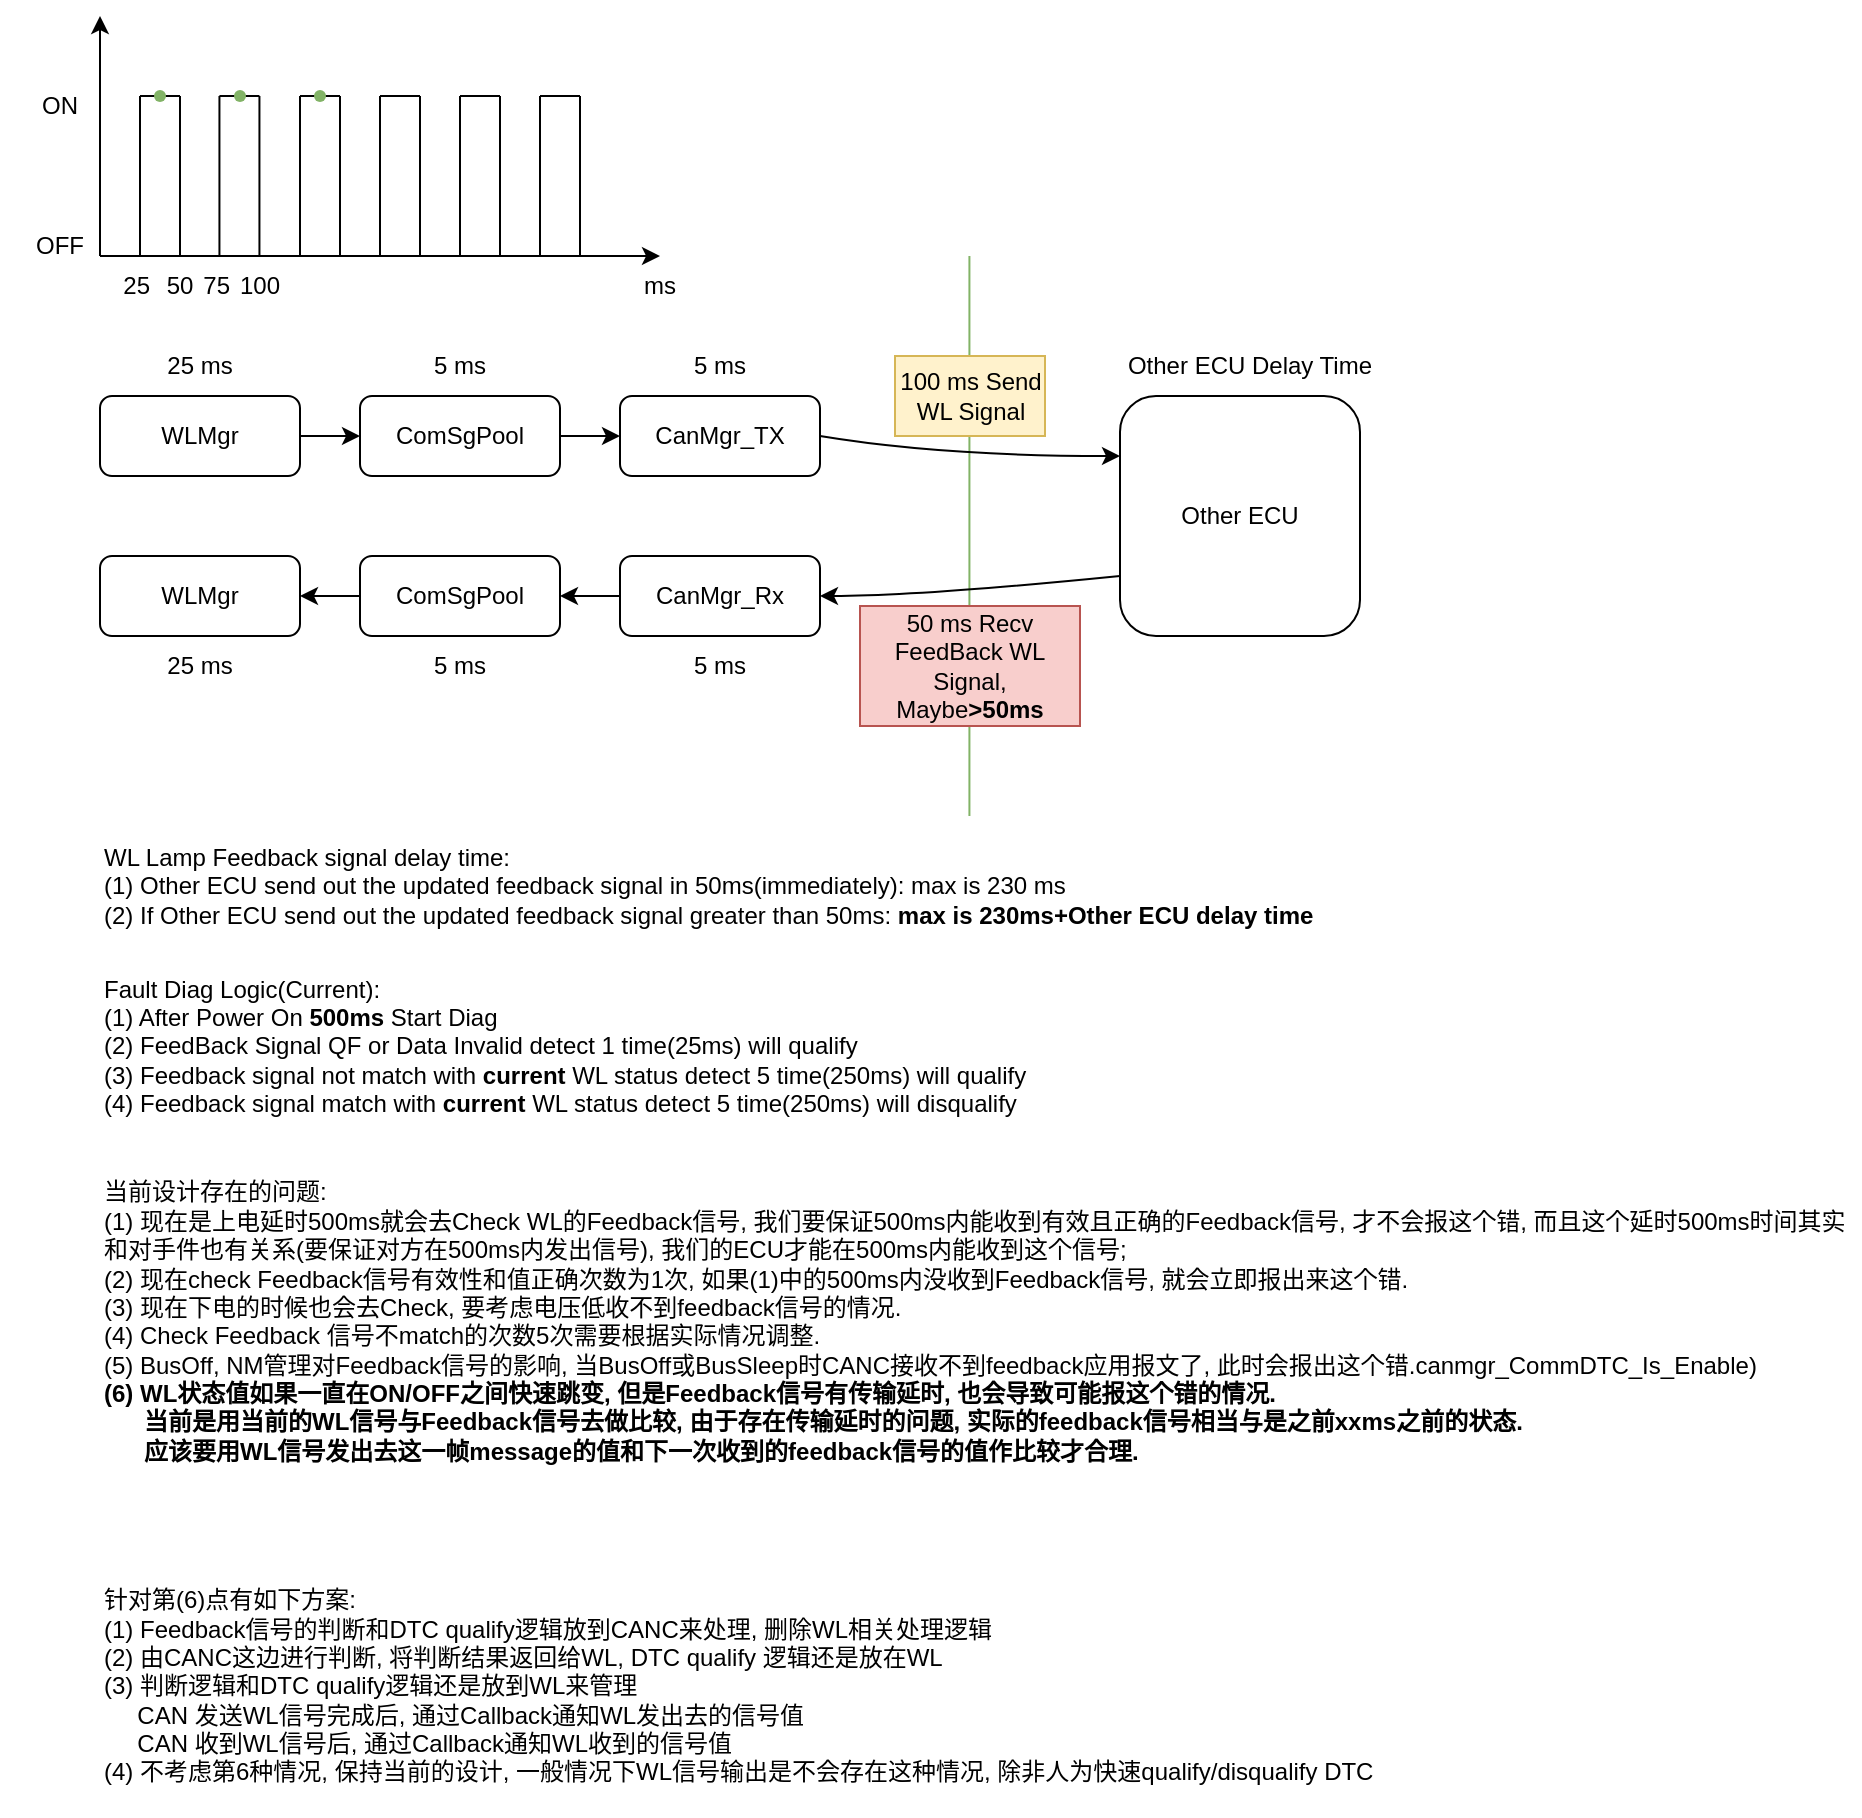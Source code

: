 <mxfile version="21.5.2" type="github">
  <diagram name="第 1 页" id="kOARaLgEpp79fm4aczMa">
    <mxGraphModel dx="1379" dy="1856" grid="1" gridSize="10" guides="1" tooltips="1" connect="1" arrows="1" fold="1" page="1" pageScale="1" pageWidth="850" pageHeight="1100" math="0" shadow="0">
      <root>
        <mxCell id="0" />
        <mxCell id="1" parent="0" />
        <mxCell id="nJ7Q8TauHSSMrptoCDet-9" value="" style="edgeStyle=orthogonalEdgeStyle;rounded=0;orthogonalLoop=1;jettySize=auto;html=1;" parent="1" source="nJ7Q8TauHSSMrptoCDet-1" target="nJ7Q8TauHSSMrptoCDet-2" edge="1">
          <mxGeometry relative="1" as="geometry" />
        </mxCell>
        <mxCell id="nJ7Q8TauHSSMrptoCDet-1" value="WLMgr" style="rounded=1;whiteSpace=wrap;html=1;" parent="1" vertex="1">
          <mxGeometry x="80" y="150" width="100" height="40" as="geometry" />
        </mxCell>
        <mxCell id="nJ7Q8TauHSSMrptoCDet-10" value="" style="edgeStyle=orthogonalEdgeStyle;rounded=0;orthogonalLoop=1;jettySize=auto;html=1;" parent="1" source="nJ7Q8TauHSSMrptoCDet-2" target="nJ7Q8TauHSSMrptoCDet-3" edge="1">
          <mxGeometry relative="1" as="geometry" />
        </mxCell>
        <mxCell id="nJ7Q8TauHSSMrptoCDet-2" value="ComSgPool" style="rounded=1;whiteSpace=wrap;html=1;" parent="1" vertex="1">
          <mxGeometry x="210" y="150" width="100" height="40" as="geometry" />
        </mxCell>
        <mxCell id="nJ7Q8TauHSSMrptoCDet-3" value="CanMgr_TX" style="rounded=1;whiteSpace=wrap;html=1;" parent="1" vertex="1">
          <mxGeometry x="340" y="150" width="100" height="40" as="geometry" />
        </mxCell>
        <mxCell id="nJ7Q8TauHSSMrptoCDet-12" value="" style="edgeStyle=orthogonalEdgeStyle;rounded=0;orthogonalLoop=1;jettySize=auto;html=1;" parent="1" source="nJ7Q8TauHSSMrptoCDet-4" target="nJ7Q8TauHSSMrptoCDet-5" edge="1">
          <mxGeometry relative="1" as="geometry" />
        </mxCell>
        <mxCell id="nJ7Q8TauHSSMrptoCDet-4" value="CanMgr_Rx" style="rounded=1;whiteSpace=wrap;html=1;" parent="1" vertex="1">
          <mxGeometry x="340" y="230" width="100" height="40" as="geometry" />
        </mxCell>
        <mxCell id="nJ7Q8TauHSSMrptoCDet-13" value="" style="edgeStyle=orthogonalEdgeStyle;rounded=0;orthogonalLoop=1;jettySize=auto;html=1;" parent="1" source="nJ7Q8TauHSSMrptoCDet-5" target="nJ7Q8TauHSSMrptoCDet-6" edge="1">
          <mxGeometry relative="1" as="geometry" />
        </mxCell>
        <mxCell id="nJ7Q8TauHSSMrptoCDet-5" value="ComSgPool" style="rounded=1;whiteSpace=wrap;html=1;" parent="1" vertex="1">
          <mxGeometry x="210" y="230" width="100" height="40" as="geometry" />
        </mxCell>
        <mxCell id="nJ7Q8TauHSSMrptoCDet-6" value="WLMgr" style="rounded=1;whiteSpace=wrap;html=1;" parent="1" vertex="1">
          <mxGeometry x="80" y="230" width="100" height="40" as="geometry" />
        </mxCell>
        <mxCell id="nJ7Q8TauHSSMrptoCDet-7" value="" style="endArrow=none;html=1;rounded=0;fillColor=#d5e8d4;strokeColor=#82b366;" parent="1" edge="1">
          <mxGeometry width="50" height="50" relative="1" as="geometry">
            <mxPoint x="514.71" y="360" as="sourcePoint" />
            <mxPoint x="514.71" y="80" as="targetPoint" />
          </mxGeometry>
        </mxCell>
        <mxCell id="nJ7Q8TauHSSMrptoCDet-8" value="Other ECU" style="rounded=1;whiteSpace=wrap;html=1;" parent="1" vertex="1">
          <mxGeometry x="590" y="150" width="120" height="120" as="geometry" />
        </mxCell>
        <mxCell id="nJ7Q8TauHSSMrptoCDet-14" value="" style="curved=1;endArrow=classic;html=1;rounded=0;exitX=1;exitY=0.5;exitDx=0;exitDy=0;entryX=0;entryY=0.25;entryDx=0;entryDy=0;" parent="1" source="nJ7Q8TauHSSMrptoCDet-3" target="nJ7Q8TauHSSMrptoCDet-8" edge="1">
          <mxGeometry width="50" height="50" relative="1" as="geometry">
            <mxPoint x="450" y="180" as="sourcePoint" />
            <mxPoint x="500" y="130" as="targetPoint" />
            <Array as="points">
              <mxPoint x="500" y="180" />
            </Array>
          </mxGeometry>
        </mxCell>
        <mxCell id="nJ7Q8TauHSSMrptoCDet-15" value="" style="curved=1;endArrow=classic;html=1;rounded=0;exitX=0;exitY=0.75;exitDx=0;exitDy=0;entryX=1;entryY=0.5;entryDx=0;entryDy=0;" parent="1" source="nJ7Q8TauHSSMrptoCDet-8" target="nJ7Q8TauHSSMrptoCDet-4" edge="1">
          <mxGeometry width="50" height="50" relative="1" as="geometry">
            <mxPoint x="480" y="210" as="sourcePoint" />
            <mxPoint x="530" y="160" as="targetPoint" />
            <Array as="points">
              <mxPoint x="490" y="250" />
            </Array>
          </mxGeometry>
        </mxCell>
        <mxCell id="nJ7Q8TauHSSMrptoCDet-16" value="25 ms" style="text;html=1;strokeColor=none;fillColor=none;align=center;verticalAlign=middle;whiteSpace=wrap;rounded=0;" parent="1" vertex="1">
          <mxGeometry x="100" y="120" width="60" height="30" as="geometry" />
        </mxCell>
        <mxCell id="nJ7Q8TauHSSMrptoCDet-17" value="5 ms" style="text;html=1;strokeColor=none;fillColor=none;align=center;verticalAlign=middle;whiteSpace=wrap;rounded=0;" parent="1" vertex="1">
          <mxGeometry x="230" y="120" width="60" height="30" as="geometry" />
        </mxCell>
        <mxCell id="nJ7Q8TauHSSMrptoCDet-18" value="100 ms Send WL Signal" style="text;html=1;strokeColor=#d6b656;fillColor=#fff2cc;align=center;verticalAlign=middle;whiteSpace=wrap;rounded=0;" parent="1" vertex="1">
          <mxGeometry x="477.5" y="130" width="75" height="40" as="geometry" />
        </mxCell>
        <mxCell id="nJ7Q8TauHSSMrptoCDet-19" value="50 ms Recv FeedBack WL Signal, Maybe&lt;b&gt;&amp;gt;50ms&lt;/b&gt;" style="text;html=1;strokeColor=#b85450;fillColor=#f8cecc;align=center;verticalAlign=middle;whiteSpace=wrap;rounded=0;" parent="1" vertex="1">
          <mxGeometry x="460" y="255" width="110" height="60" as="geometry" />
        </mxCell>
        <mxCell id="nJ7Q8TauHSSMrptoCDet-20" value="5 ms" style="text;html=1;strokeColor=none;fillColor=none;align=center;verticalAlign=middle;whiteSpace=wrap;rounded=0;" parent="1" vertex="1">
          <mxGeometry x="230" y="270" width="60" height="30" as="geometry" />
        </mxCell>
        <mxCell id="nJ7Q8TauHSSMrptoCDet-21" value="25 ms" style="text;html=1;strokeColor=none;fillColor=none;align=center;verticalAlign=middle;whiteSpace=wrap;rounded=0;" parent="1" vertex="1">
          <mxGeometry x="100" y="270" width="60" height="30" as="geometry" />
        </mxCell>
        <mxCell id="nJ7Q8TauHSSMrptoCDet-23" value="5 ms" style="text;html=1;strokeColor=none;fillColor=none;align=center;verticalAlign=middle;whiteSpace=wrap;rounded=0;" parent="1" vertex="1">
          <mxGeometry x="360" y="120" width="60" height="30" as="geometry" />
        </mxCell>
        <mxCell id="nJ7Q8TauHSSMrptoCDet-24" value="5 ms" style="text;html=1;strokeColor=none;fillColor=none;align=center;verticalAlign=middle;whiteSpace=wrap;rounded=0;" parent="1" vertex="1">
          <mxGeometry x="360" y="270" width="60" height="30" as="geometry" />
        </mxCell>
        <mxCell id="nJ7Q8TauHSSMrptoCDet-26" value="&lt;span style=&quot;font-weight: normal;&quot;&gt;WL Lamp Feedback signal delay time:&lt;br&gt;(1) Other ECU send out the updated feedback signal in 50ms(immediately): max is&amp;nbsp;230 ms&lt;br&gt;(2) If Other ECU send out the updated feedback signal greater than 50ms: &lt;/span&gt;max is 230ms+Other ECU delay time" style="text;html=1;strokeColor=none;fillColor=none;align=left;verticalAlign=middle;whiteSpace=wrap;rounded=0;fontStyle=1" parent="1" vertex="1">
          <mxGeometry x="80" y="370" width="650" height="50" as="geometry" />
        </mxCell>
        <mxCell id="nJ7Q8TauHSSMrptoCDet-27" value="Other ECU Delay Time" style="text;html=1;strokeColor=none;fillColor=none;align=center;verticalAlign=middle;whiteSpace=wrap;rounded=0;" parent="1" vertex="1">
          <mxGeometry x="590" y="120" width="130" height="30" as="geometry" />
        </mxCell>
        <mxCell id="nJ7Q8TauHSSMrptoCDet-29" value="Fault Diag Logic(Current):&lt;br&gt;(1) After Power On &lt;b&gt;500ms &lt;/b&gt;Start Diag&lt;br&gt;(2) FeedBack Signal QF or Data Invalid detect 1 time(25ms) will qualify&lt;br&gt;(3) Feedback signal not match with &lt;b&gt;current &lt;/b&gt;WL status detect 5 time(250ms) will qualify&lt;br&gt;(4) Feedback signal match with &lt;b&gt;current &lt;/b&gt;WL status detect 5 time(250ms)&amp;nbsp;will disqualify" style="text;html=1;strokeColor=none;fillColor=none;align=left;verticalAlign=middle;whiteSpace=wrap;rounded=0;" parent="1" vertex="1">
          <mxGeometry x="80" y="430" width="660" height="90" as="geometry" />
        </mxCell>
        <mxCell id="nJ7Q8TauHSSMrptoCDet-30" value="" style="endArrow=classic;html=1;rounded=0;" parent="1" edge="1">
          <mxGeometry width="50" height="50" relative="1" as="geometry">
            <mxPoint x="80" y="80" as="sourcePoint" />
            <mxPoint x="80" y="-40" as="targetPoint" />
          </mxGeometry>
        </mxCell>
        <mxCell id="nJ7Q8TauHSSMrptoCDet-31" value="" style="endArrow=classic;html=1;rounded=0;" parent="1" edge="1">
          <mxGeometry width="50" height="50" relative="1" as="geometry">
            <mxPoint x="80" y="80" as="sourcePoint" />
            <mxPoint x="360" y="80" as="targetPoint" />
          </mxGeometry>
        </mxCell>
        <mxCell id="nJ7Q8TauHSSMrptoCDet-32" value="" style="endArrow=none;html=1;rounded=0;" parent="1" edge="1">
          <mxGeometry width="50" height="50" relative="1" as="geometry">
            <mxPoint x="100" as="sourcePoint" />
            <mxPoint x="120" as="targetPoint" />
          </mxGeometry>
        </mxCell>
        <mxCell id="nJ7Q8TauHSSMrptoCDet-33" value="" style="endArrow=none;html=1;rounded=0;" parent="1" edge="1">
          <mxGeometry width="50" height="50" relative="1" as="geometry">
            <mxPoint x="100" y="80" as="sourcePoint" />
            <mxPoint x="100" as="targetPoint" />
          </mxGeometry>
        </mxCell>
        <mxCell id="nJ7Q8TauHSSMrptoCDet-34" value="" style="endArrow=none;html=1;rounded=0;" parent="1" edge="1">
          <mxGeometry width="50" height="50" relative="1" as="geometry">
            <mxPoint x="120" y="80" as="sourcePoint" />
            <mxPoint x="120" as="targetPoint" />
          </mxGeometry>
        </mxCell>
        <mxCell id="nJ7Q8TauHSSMrptoCDet-35" value="" style="endArrow=none;html=1;rounded=0;" parent="1" source="V_bLlLUlQ_XApcf3O7GK-3" edge="1">
          <mxGeometry width="50" height="50" relative="1" as="geometry">
            <mxPoint x="139.72" as="sourcePoint" />
            <mxPoint x="159.72" as="targetPoint" />
          </mxGeometry>
        </mxCell>
        <mxCell id="nJ7Q8TauHSSMrptoCDet-36" value="" style="endArrow=none;html=1;rounded=0;" parent="1" edge="1">
          <mxGeometry width="50" height="50" relative="1" as="geometry">
            <mxPoint x="139.72" y="80" as="sourcePoint" />
            <mxPoint x="139.72" as="targetPoint" />
          </mxGeometry>
        </mxCell>
        <mxCell id="nJ7Q8TauHSSMrptoCDet-37" value="" style="endArrow=none;html=1;rounded=0;" parent="1" edge="1">
          <mxGeometry width="50" height="50" relative="1" as="geometry">
            <mxPoint x="159.72" y="80" as="sourcePoint" />
            <mxPoint x="159.72" as="targetPoint" />
          </mxGeometry>
        </mxCell>
        <mxCell id="nJ7Q8TauHSSMrptoCDet-38" value="" style="endArrow=none;html=1;rounded=0;" parent="1" source="V_bLlLUlQ_XApcf3O7GK-5" edge="1">
          <mxGeometry width="50" height="50" relative="1" as="geometry">
            <mxPoint x="180" as="sourcePoint" />
            <mxPoint x="200" as="targetPoint" />
          </mxGeometry>
        </mxCell>
        <mxCell id="nJ7Q8TauHSSMrptoCDet-39" value="" style="endArrow=none;html=1;rounded=0;" parent="1" edge="1">
          <mxGeometry width="50" height="50" relative="1" as="geometry">
            <mxPoint x="180" y="80" as="sourcePoint" />
            <mxPoint x="180" as="targetPoint" />
          </mxGeometry>
        </mxCell>
        <mxCell id="nJ7Q8TauHSSMrptoCDet-40" value="" style="endArrow=none;html=1;rounded=0;" parent="1" edge="1">
          <mxGeometry width="50" height="50" relative="1" as="geometry">
            <mxPoint x="200" y="80" as="sourcePoint" />
            <mxPoint x="200" as="targetPoint" />
          </mxGeometry>
        </mxCell>
        <mxCell id="nJ7Q8TauHSSMrptoCDet-41" value="" style="endArrow=none;html=1;rounded=0;" parent="1" edge="1">
          <mxGeometry width="50" height="50" relative="1" as="geometry">
            <mxPoint x="220" as="sourcePoint" />
            <mxPoint x="240" as="targetPoint" />
          </mxGeometry>
        </mxCell>
        <mxCell id="nJ7Q8TauHSSMrptoCDet-42" value="" style="endArrow=none;html=1;rounded=0;" parent="1" edge="1">
          <mxGeometry width="50" height="50" relative="1" as="geometry">
            <mxPoint x="220" y="80" as="sourcePoint" />
            <mxPoint x="220" as="targetPoint" />
          </mxGeometry>
        </mxCell>
        <mxCell id="nJ7Q8TauHSSMrptoCDet-43" value="" style="endArrow=none;html=1;rounded=0;" parent="1" edge="1">
          <mxGeometry width="50" height="50" relative="1" as="geometry">
            <mxPoint x="240" y="80" as="sourcePoint" />
            <mxPoint x="240" as="targetPoint" />
          </mxGeometry>
        </mxCell>
        <mxCell id="nJ7Q8TauHSSMrptoCDet-44" value="" style="endArrow=none;html=1;rounded=0;" parent="1" edge="1">
          <mxGeometry width="50" height="50" relative="1" as="geometry">
            <mxPoint x="260" as="sourcePoint" />
            <mxPoint x="280" as="targetPoint" />
          </mxGeometry>
        </mxCell>
        <mxCell id="nJ7Q8TauHSSMrptoCDet-45" value="" style="endArrow=none;html=1;rounded=0;" parent="1" edge="1">
          <mxGeometry width="50" height="50" relative="1" as="geometry">
            <mxPoint x="260" y="80" as="sourcePoint" />
            <mxPoint x="260" as="targetPoint" />
          </mxGeometry>
        </mxCell>
        <mxCell id="nJ7Q8TauHSSMrptoCDet-46" value="" style="endArrow=none;html=1;rounded=0;" parent="1" edge="1">
          <mxGeometry width="50" height="50" relative="1" as="geometry">
            <mxPoint x="280" y="80" as="sourcePoint" />
            <mxPoint x="280" as="targetPoint" />
          </mxGeometry>
        </mxCell>
        <mxCell id="nJ7Q8TauHSSMrptoCDet-47" value="" style="endArrow=none;html=1;rounded=0;" parent="1" edge="1">
          <mxGeometry width="50" height="50" relative="1" as="geometry">
            <mxPoint x="300" as="sourcePoint" />
            <mxPoint x="320" as="targetPoint" />
          </mxGeometry>
        </mxCell>
        <mxCell id="nJ7Q8TauHSSMrptoCDet-48" value="" style="endArrow=none;html=1;rounded=0;" parent="1" edge="1">
          <mxGeometry width="50" height="50" relative="1" as="geometry">
            <mxPoint x="300" y="80" as="sourcePoint" />
            <mxPoint x="300" as="targetPoint" />
          </mxGeometry>
        </mxCell>
        <mxCell id="nJ7Q8TauHSSMrptoCDet-49" value="" style="endArrow=none;html=1;rounded=0;" parent="1" edge="1">
          <mxGeometry width="50" height="50" relative="1" as="geometry">
            <mxPoint x="320" y="80" as="sourcePoint" />
            <mxPoint x="320" as="targetPoint" />
          </mxGeometry>
        </mxCell>
        <mxCell id="nJ7Q8TauHSSMrptoCDet-50" value="ON" style="text;html=1;strokeColor=none;fillColor=none;align=center;verticalAlign=middle;whiteSpace=wrap;rounded=0;" parent="1" vertex="1">
          <mxGeometry x="30" y="-10" width="60" height="30" as="geometry" />
        </mxCell>
        <mxCell id="nJ7Q8TauHSSMrptoCDet-54" value="OFF" style="text;html=1;strokeColor=none;fillColor=none;align=center;verticalAlign=middle;whiteSpace=wrap;rounded=0;" parent="1" vertex="1">
          <mxGeometry x="30" y="60" width="60" height="30" as="geometry" />
        </mxCell>
        <mxCell id="nJ7Q8TauHSSMrptoCDet-56" value="25&amp;nbsp;" style="text;html=1;strokeColor=none;fillColor=none;align=center;verticalAlign=middle;whiteSpace=wrap;rounded=0;" parent="1" vertex="1">
          <mxGeometry x="70" y="80" width="60" height="30" as="geometry" />
        </mxCell>
        <mxCell id="nJ7Q8TauHSSMrptoCDet-57" value="ms" style="text;html=1;strokeColor=none;fillColor=none;align=center;verticalAlign=middle;whiteSpace=wrap;rounded=0;" parent="1" vertex="1">
          <mxGeometry x="330" y="80" width="60" height="30" as="geometry" />
        </mxCell>
        <mxCell id="nJ7Q8TauHSSMrptoCDet-58" value="50" style="text;html=1;strokeColor=none;fillColor=none;align=center;verticalAlign=middle;whiteSpace=wrap;rounded=0;" parent="1" vertex="1">
          <mxGeometry x="90" y="80" width="60" height="30" as="geometry" />
        </mxCell>
        <mxCell id="nJ7Q8TauHSSMrptoCDet-59" value="75&amp;nbsp;" style="text;html=1;strokeColor=none;fillColor=none;align=center;verticalAlign=middle;whiteSpace=wrap;rounded=0;" parent="1" vertex="1">
          <mxGeometry x="110" y="80" width="60" height="30" as="geometry" />
        </mxCell>
        <mxCell id="nJ7Q8TauHSSMrptoCDet-60" value="100" style="text;html=1;strokeColor=none;fillColor=none;align=center;verticalAlign=middle;whiteSpace=wrap;rounded=0;" parent="1" vertex="1">
          <mxGeometry x="130" y="80" width="60" height="30" as="geometry" />
        </mxCell>
        <mxCell id="nJ7Q8TauHSSMrptoCDet-62" value="当前设计存在的问题:&lt;br&gt;(1) 现在是上电延时500ms就会去Check WL的Feedback信号, 我们要保证500ms内能收到有效且正确的Feedback信号, 才不会报这个错, 而且这个延时500ms时间其实和对手件也有关系(要保证对方在500ms内发出信号), 我们的ECU才能在500ms内能收到这个信号;&lt;br&gt;(2) 现在check Feedback信号有效性和值正确次数为1次, 如果(1)中的500ms内没收到Feedback信号, 就会立即报出来这个错.&lt;br&gt;(3) 现在下电的时候也会去Check, 要考虑电压低收不到feedback信号的情况.&lt;br&gt;(4) Check Feedback 信号不match的次数5次需要根据实际情况调整.&lt;br&gt;(5) BusOff, NM管理对Feedback信号的影响, 当BusOff或BusSleep时CANC接收不到feedback应用报文了, 此时会报出这个错.canmgr_CommDTC_Is_Enable&lt;span style=&quot;background-color: initial;&quot;&gt;)&lt;/span&gt;&lt;br&gt;&lt;b style=&quot;border-color: var(--border-color);&quot;&gt;(6) WL状态值如果一直在ON/OFF之间快速跳变, 但是Feedback信号有传输延时, 也会导致可能报这个错的情况.&lt;br&gt;&amp;nbsp; &amp;nbsp; &amp;nbsp; 当前是用当前的WL信号与Feedback信号去做比较, 由于存在传输延时的问题, 实际的feedback信号相当与是之前xxms之前的状态.&lt;br&gt;&amp;nbsp; &amp;nbsp; &amp;nbsp; 应该要用WL信号发出去这一帧message的值和下一次收到的feedback信号的值作比较才合理.&lt;br&gt;&amp;nbsp; &amp;nbsp; &amp;nbsp;&amp;nbsp;&lt;br&gt;&lt;/b&gt;" style="text;html=1;strokeColor=none;fillColor=none;align=left;verticalAlign=middle;whiteSpace=wrap;rounded=0;" parent="1" vertex="1">
          <mxGeometry x="80" y="540" width="880" height="160" as="geometry" />
        </mxCell>
        <mxCell id="V_bLlLUlQ_XApcf3O7GK-2" value="" style="shape=waypoint;sketch=0;fillStyle=solid;size=6;pointerEvents=1;points=[];fillColor=#d5e8d4;resizable=0;rotatable=0;perimeter=centerPerimeter;snapToPoint=1;strokeColor=#82b366;" parent="1" vertex="1">
          <mxGeometry x="100" y="-10" width="20" height="20" as="geometry" />
        </mxCell>
        <mxCell id="V_bLlLUlQ_XApcf3O7GK-4" value="" style="endArrow=none;html=1;rounded=0;" parent="1" target="V_bLlLUlQ_XApcf3O7GK-3" edge="1">
          <mxGeometry width="50" height="50" relative="1" as="geometry">
            <mxPoint x="139.72" as="sourcePoint" />
            <mxPoint x="159.72" as="targetPoint" />
          </mxGeometry>
        </mxCell>
        <mxCell id="V_bLlLUlQ_XApcf3O7GK-3" value="" style="shape=waypoint;sketch=0;fillStyle=solid;size=6;pointerEvents=1;points=[];fillColor=#d5e8d4;resizable=0;rotatable=0;perimeter=centerPerimeter;snapToPoint=1;strokeColor=#82b366;" parent="1" vertex="1">
          <mxGeometry x="140" y="-10" width="20" height="20" as="geometry" />
        </mxCell>
        <mxCell id="V_bLlLUlQ_XApcf3O7GK-6" value="" style="endArrow=none;html=1;rounded=0;" parent="1" target="V_bLlLUlQ_XApcf3O7GK-5" edge="1">
          <mxGeometry width="50" height="50" relative="1" as="geometry">
            <mxPoint x="180" as="sourcePoint" />
            <mxPoint x="200" as="targetPoint" />
          </mxGeometry>
        </mxCell>
        <mxCell id="V_bLlLUlQ_XApcf3O7GK-5" value="" style="shape=waypoint;sketch=0;fillStyle=solid;size=6;pointerEvents=1;points=[];fillColor=#d5e8d4;resizable=0;rotatable=0;perimeter=centerPerimeter;snapToPoint=1;strokeColor=#82b366;" parent="1" vertex="1">
          <mxGeometry x="180" y="-10" width="20" height="20" as="geometry" />
        </mxCell>
        <mxCell id="jjfWgEBAuFG351KeU_w4-1" value="针对第(6)点有如下方案:&lt;br&gt;(1) Feedback信号的判断和DTC qualify逻辑放到CANC来处理, 删除WL相关处理逻辑&lt;br&gt;(2) 由CANC这边进行判断, 将判断结果返回给WL, DTC qualify 逻辑还是放在WL&lt;br&gt;(3) 判断逻辑和DTC qualify逻辑还是放到WL来管理&lt;br&gt;&amp;nbsp; &amp;nbsp; &amp;nbsp;CAN 发送WL信号完成后, 通过Callback通知WL发出去的信号值&lt;br&gt;&amp;nbsp; &amp;nbsp; &amp;nbsp;CAN 收到WL信号后, 通过Callback通知WL收到的信号值&lt;br&gt;(4) 不考虑第6种情况, 保持当前的设计, 一般情况下WL信号输出是不会存在这种情况, 除非人为快速qualify/disqualify DTC" style="text;html=1;strokeColor=none;fillColor=none;align=left;verticalAlign=middle;whiteSpace=wrap;rounded=0;" vertex="1" parent="1">
          <mxGeometry x="80" y="730" width="640" height="130" as="geometry" />
        </mxCell>
      </root>
    </mxGraphModel>
  </diagram>
</mxfile>
